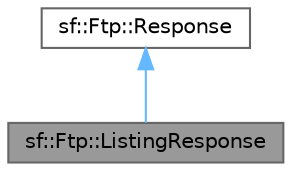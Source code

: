 digraph "sf::Ftp::ListingResponse"
{
 // LATEX_PDF_SIZE
  bgcolor="transparent";
  edge [fontname=Helvetica,fontsize=10,labelfontname=Helvetica,labelfontsize=10];
  node [fontname=Helvetica,fontsize=10,shape=box,height=0.2,width=0.4];
  Node1 [id="Node000001",label="sf::Ftp::ListingResponse",height=0.2,width=0.4,color="gray40", fillcolor="grey60", style="filled", fontcolor="black",tooltip="Specialization of FTP response returning a filename listing."];
  Node2 -> Node1 [id="edge1_Node000001_Node000002",dir="back",color="steelblue1",style="solid",tooltip=" "];
  Node2 [id="Node000002",label="sf::Ftp::Response",height=0.2,width=0.4,color="gray40", fillcolor="white", style="filled",URL="$classsf_1_1_ftp_1_1_response.html",tooltip="Define a FTP response."];
}
